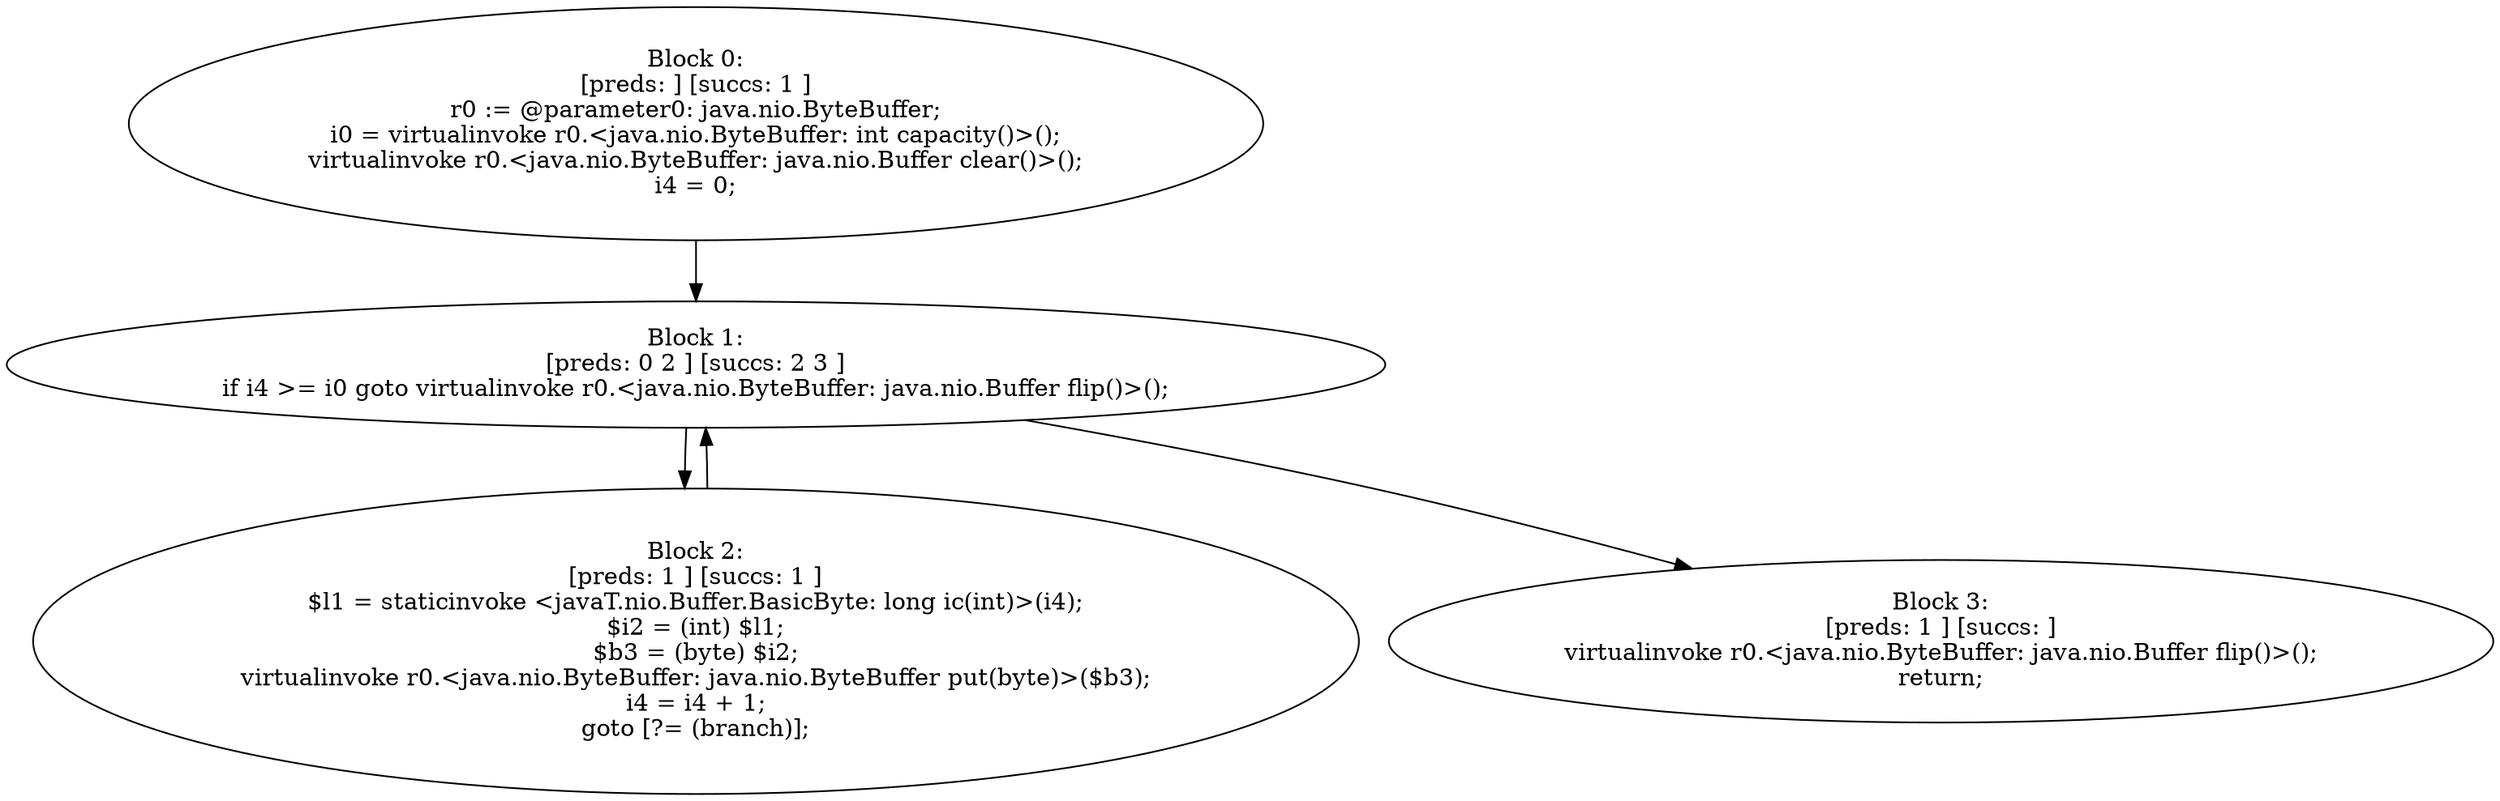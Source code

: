 digraph "unitGraph" {
    "Block 0:
[preds: ] [succs: 1 ]
r0 := @parameter0: java.nio.ByteBuffer;
i0 = virtualinvoke r0.<java.nio.ByteBuffer: int capacity()>();
virtualinvoke r0.<java.nio.ByteBuffer: java.nio.Buffer clear()>();
i4 = 0;
"
    "Block 1:
[preds: 0 2 ] [succs: 2 3 ]
if i4 >= i0 goto virtualinvoke r0.<java.nio.ByteBuffer: java.nio.Buffer flip()>();
"
    "Block 2:
[preds: 1 ] [succs: 1 ]
$l1 = staticinvoke <javaT.nio.Buffer.BasicByte: long ic(int)>(i4);
$i2 = (int) $l1;
$b3 = (byte) $i2;
virtualinvoke r0.<java.nio.ByteBuffer: java.nio.ByteBuffer put(byte)>($b3);
i4 = i4 + 1;
goto [?= (branch)];
"
    "Block 3:
[preds: 1 ] [succs: ]
virtualinvoke r0.<java.nio.ByteBuffer: java.nio.Buffer flip()>();
return;
"
    "Block 0:
[preds: ] [succs: 1 ]
r0 := @parameter0: java.nio.ByteBuffer;
i0 = virtualinvoke r0.<java.nio.ByteBuffer: int capacity()>();
virtualinvoke r0.<java.nio.ByteBuffer: java.nio.Buffer clear()>();
i4 = 0;
"->"Block 1:
[preds: 0 2 ] [succs: 2 3 ]
if i4 >= i0 goto virtualinvoke r0.<java.nio.ByteBuffer: java.nio.Buffer flip()>();
";
    "Block 1:
[preds: 0 2 ] [succs: 2 3 ]
if i4 >= i0 goto virtualinvoke r0.<java.nio.ByteBuffer: java.nio.Buffer flip()>();
"->"Block 2:
[preds: 1 ] [succs: 1 ]
$l1 = staticinvoke <javaT.nio.Buffer.BasicByte: long ic(int)>(i4);
$i2 = (int) $l1;
$b3 = (byte) $i2;
virtualinvoke r0.<java.nio.ByteBuffer: java.nio.ByteBuffer put(byte)>($b3);
i4 = i4 + 1;
goto [?= (branch)];
";
    "Block 1:
[preds: 0 2 ] [succs: 2 3 ]
if i4 >= i0 goto virtualinvoke r0.<java.nio.ByteBuffer: java.nio.Buffer flip()>();
"->"Block 3:
[preds: 1 ] [succs: ]
virtualinvoke r0.<java.nio.ByteBuffer: java.nio.Buffer flip()>();
return;
";
    "Block 2:
[preds: 1 ] [succs: 1 ]
$l1 = staticinvoke <javaT.nio.Buffer.BasicByte: long ic(int)>(i4);
$i2 = (int) $l1;
$b3 = (byte) $i2;
virtualinvoke r0.<java.nio.ByteBuffer: java.nio.ByteBuffer put(byte)>($b3);
i4 = i4 + 1;
goto [?= (branch)];
"->"Block 1:
[preds: 0 2 ] [succs: 2 3 ]
if i4 >= i0 goto virtualinvoke r0.<java.nio.ByteBuffer: java.nio.Buffer flip()>();
";
}
